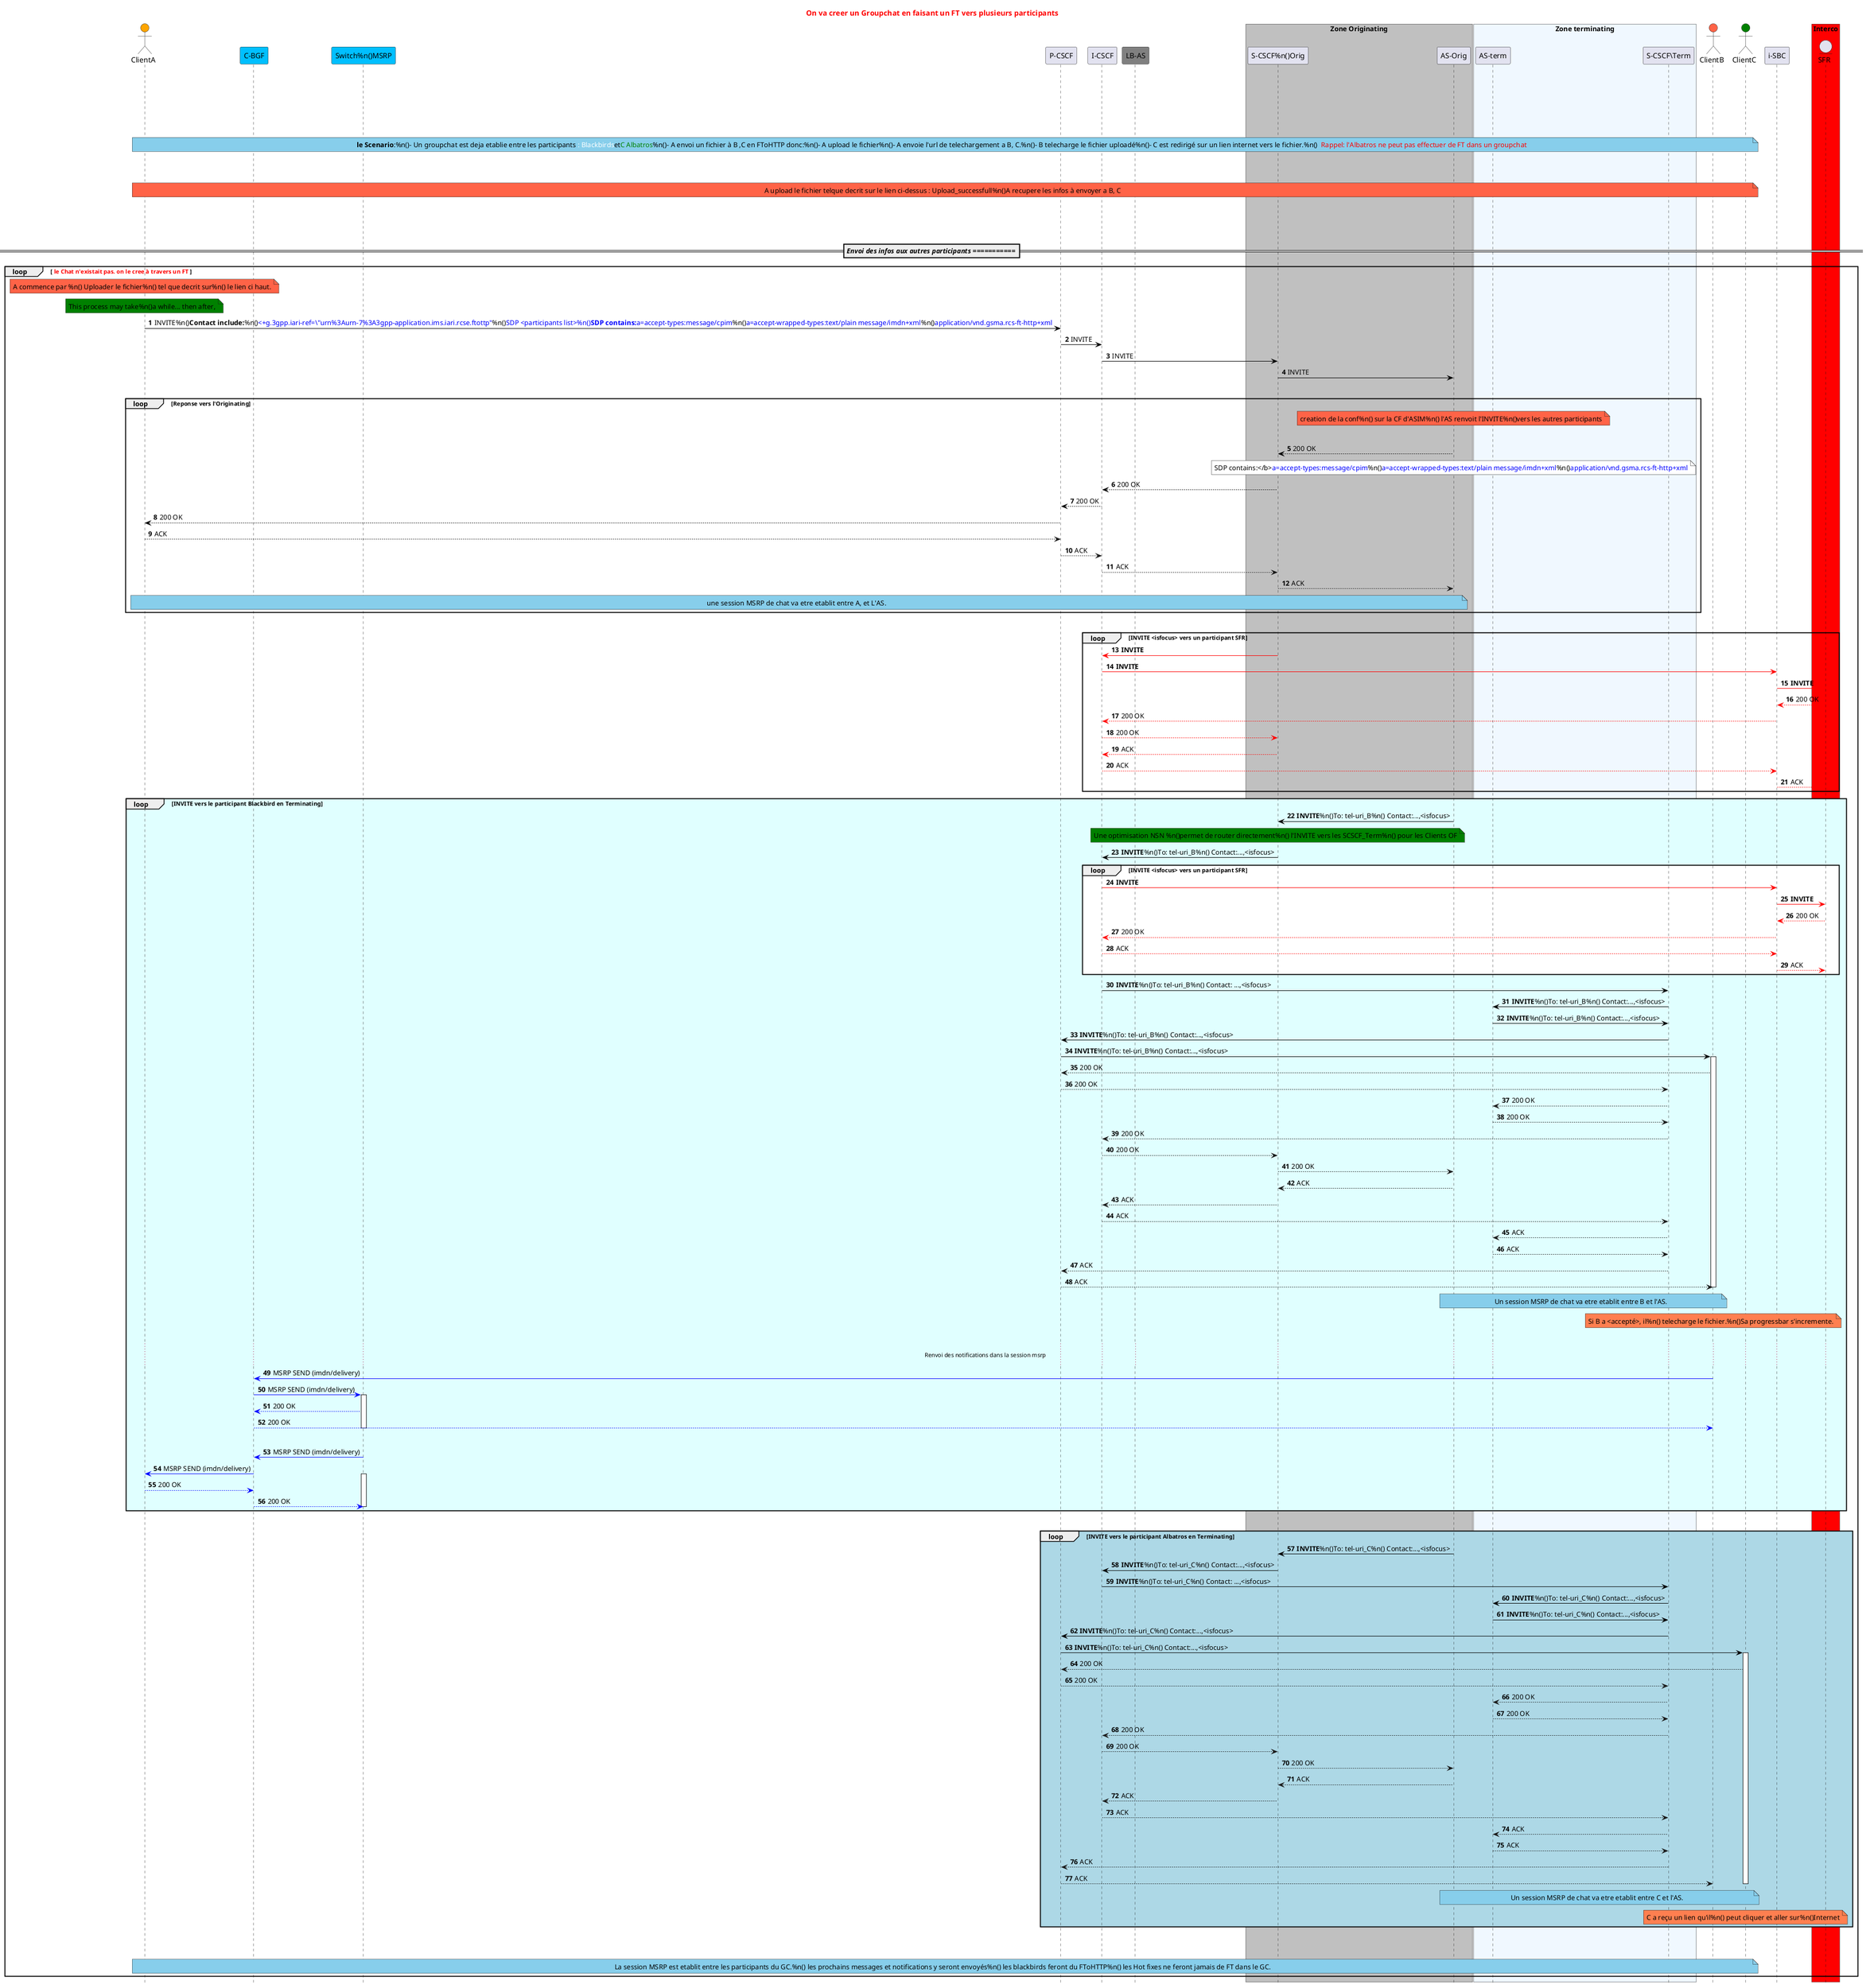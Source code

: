 {
  "sha1": "902x4chyfmcawv3vnqrx1vnb9ncohuy",
  "insertion": {
    "when": "2024-05-30T20:48:21.570Z",
    "user": "plantuml@gmail.com"
  }
}
@startuml
  Title: <color red> On va creer un Groupchat en faisant un FT vers plusieurs participants 
   hide footbox  
   autonumber 
   Actor ClientA as A #orange
  'participant "Reverse%n()ProxySSL" as PS
  'participant "Http Content%n() Server" as CS

  participant "C-BGF" as CBGF #deepskyblue
  participant "Switch%n()MSRP" as SW #deepskyblue
  participant "P-CSCF" as P
  participant "I-CSCF" as I
 'participant HSS as H #green 
  participant "LB-AS" as LB #gray
  |||
  box "Zone Originating" #silver
  participant "S-CSCF%n()Orig" as SO
  participant "AS-Orig" as ASO
  end box
  |||
  box "Zone terminating" #aliceblue
  participant "AS-term" as AST
  participant "S-CSCF\Term" as ST
  end box 
  Actor ClientB as B #tomato
  Actor ClientC as C #green
  |||
  participant "i-SBC" as isbc 
  box "Interco" #red 
  entity SFR 
   |||
 |||
 note over A,C #skyblue : <b>le Scenario</b>:%n()- Un groupchat est deja etablie entre les participants <color:white>: Blackbirds</color>et<color:green>C Albatros</color>%n()- A envoi un fichier à B ,C en FToHTTP donc:%n()- A upload le fichier%n()- A envoie l'url de telechargement a B, C.%n()- B telecharge le fichier uploadé%n()- C est redirigé sur un lien internet vers le fichier.%n() <color:red> Rappel: l'Albatros ne peut pas effectuer de FT dans un groupchat </color>

 |||
 |||
 note over A, C#tomato: A upload le fichier telque decrit sur le lien ci-dessus : Upload_successfull%n()A recupere les infos à envoyer a B, C
 |||
 |||
 |||
 ============= Envoi des infos aux autres participants =============
 loop <color red> le Chat n'existait pas. on le cree à travers un FT </color>
 note over A #tomato: A commence par %n() Uploader le fichier%n() tel que decrit sur%n() le lien ci haut.
 note over A #green: This process may take%n()a while... then after,
 A  -[#black]> P: INVITE%n()<b>Contact include:</b>%n()<color blue><+g.3gpp.iari-ref=\"urn%3Aurn-7%3A3gpp-application.ims.iari.rcse.ftottp"</color>%n()<color blue>SDP <participants list>%n()<b>SDP contains:</b><color blue>a=accept-types:message/cpim</color>%n()<color blue>a=accept-wrapped-types:text/plain message/imdn+xml</color>%n()<color blue>application/vnd.gsma.rcs-ft-http+xml</color>
 P -[#black]> I: INVITE
 I -[#black]> SO: INVITE
 SO -[#black]> ASO: INVITE
 |||
 loop Reponse vers l'Originating
 note over ASO #tomato: creation de la conf%n() sur la CF d'ASIM%n() l'AS renvoit l'INVITE%n()vers les autres participants 
 |||
 ASO -[#black]-> SO: 200 OK
note over ASO #white: SDP contains:</b><color blue>a=accept-types:message/cpim</color>%n()<color blue>a=accept-wrapped-types:text/plain message/imdn+xml</color>%n()<color blue>application/vnd.gsma.rcs-ft-http+xml</color>
 SO -[#black]-> I: 200 OK 
 I -[#black]->P: 200 OK
 P -[#black]-> A: 200 OK 
 A --> P: ACK
 P --> I: ACK
 I --> SO: ACK
 SO --> ASO: ACK
 note over A , ASO #skyblue: une session MSRP de chat va etre etablit entre A, et L'AS.
 end 
 |||
 
 loop INVITE <isfocus> vers un participant SFR
 SO -[#red]> I: <b>INVITE</b> 
 I -[#red]> isbc: <b>INVITE</b> 
 isbc -[#red]> SFR: <b>INVITE</b> 
 isbc <-[#red]-SFR: 200 OK
 I <-[#red]- isbc: 200 OK
 I -[#red]-> SO: 200 OK
 I <-[#red]- SO: ACK
 I -[#red]-> isbc: ACK
 isbc -[#red]-> SFR: ACK
 end 
  
 loop #lightcyan INVITE vers le participant Blackbird en Terminating
 ASO -[#black]> SO: <b>INVITE</b>%n()To: tel-uri_B%n() Contact:...,<isfocus>
note over SO #green: Une optimisation NSN %n()permet de router directement%n() l'INVITE vers les SCSCF_Term%n() pour les Clients OF
 SO -[#black]> I: <b>INVITE</b>%n()To: tel-uri_B%n() Contact:...,<isfocus>
loop #white INVITE <isfocus> vers un participant SFR
 I -[#red]> isbc: <b>INVITE</b> 
 isbc -[#red]> SFR: <b>INVITE</b> 
 isbc <-[#red]-SFR: 200 OK
 I <-[#red]- isbc: 200 OK
 I -[#red]-> isbc: ACK
 isbc -[#red]-> SFR: ACK
 end 

 I -[#black]> ST: <b>INVITE</b>%n()To: tel-uri_B%n() Contact: ...,<isfocus>
 ST -[#black]> AST: <b>INVITE</b>%n()To: tel-uri_B%n() Contact:...,<isfocus>
 AST -[#black]> ST: <b>INVITE</b>%n()To: tel-uri_B%n() Contact:...,<isfocus>
 ST -[#black]> P: <b>INVITE</b>%n()To: tel-uri_B%n() Contact:...,<isfocus>
 P -[#black]> B: <b>INVITE</b>%n()To: tel-uri_B%n() Contact:...,<isfocus>
 activate B
 P <-- B: 200 OK
 ST <-- P: 200 OK
 AST <-- ST: 200 OK 
 AST --> ST: 200 OK
 ST --> I: 200 OK
 I --> SO: 200 OK
 SO --> ASO: 200 OK 
 ASO --> SO: ACK
 SO --> I: ACK
 I --> ST: ACK 
 ST --> AST: ACK
 AST --> ST: ACK
 ST --> P: ACK
 P --> B: ACK
 deactivate B
 note over B , ASO #skyblue: Un session MSRP de chat va etre etablit entre B et l'AS.
 note over B #coral: Si B a <accepté>, il%n() telecharge le fichier.%n()Sa progressbar s'incremente.
 |||
 ... Renvoi des notifications dans la session msrp ...
 B -[#blue]> CBGF : MSRP SEND (imdn/delivery)
 SW <[#blue]- CBGF: MSRP SEND (imdn/delivery)
 activate SW
 CBGF <-[#blue]- SW: 200 OK
 B <-[#blue]- CBGF:200 OK
 deactivate SW
 |||
 SW -[#blue]> CBGF: MSRP SEND (imdn/delivery)
 A <[#blue]- CBGF: MSRP SEND (imdn/delivery)
 activate SW
 CBGF <-[#blue]- A: 200 OK
 CBGF -[#blue]-> SW: 200 OK
 deactivate SW

 end 
 |||
 loop #lightblue INVITE vers le participant Albatros en Terminating
 ASO -[#black]> SO: <b>INVITE</b>%n()To: tel-uri_C%n() Contact:...,<isfocus>

 SO -[#black]> I: <b>INVITE</b>%n()To: tel-uri_C%n() Contact:...,<isfocus>
 I -[#black]> ST: <b>INVITE</b>%n()To: tel-uri_C%n() Contact: ...,<isfocus>
 ST -[#black]> AST: <b>INVITE</b>%n()To: tel-uri_C%n() Contact:...,<isfocus>
 AST -[#black]> ST: <b>INVITE</b>%n()To: tel-uri_C%n() Contact:...,<isfocus>
 ST -[#black]> P: <b>INVITE</b>%n()To: tel-uri_C%n() Contact:...,<isfocus>
 P -[#black]> C: <b>INVITE</b>%n()To: tel-uri_C%n() Contact:...,<isfocus>
 activate C
 P <-- C: 200 OK
 ST <-- P: 200 OK
 AST <-- ST: 200 OK 
 AST --> ST: 200 OK
 ST --> I: 200 OK
 I --> SO: 200 OK
 SO --> ASO: 200 OK
 ASO --> SO: ACK
 SO --> I: ACK
 I --> ST: ACK 
 ST --> AST: ACK
 AST --> ST: ACK
 ST --> P: ACK
 P --> B: ACK
 deactivate C
 note over C , ASO #skyblue: Un session MSRP de chat va etre etablit entre C et l'AS.
 note over C #coral: C a reçu un lien qu'il%n() peut cliquer et aller sur%n()Internet
 end 
 |||
 |||
 note over A, C #skyblue: La session MSRP est etablit entre les participants du GC.%n() les prochains messages et notifications y seront envoyés%n() les blackbirds feront du FToHTTP%n() les Hot fixes ne feront jamais de FT dans le GC.
 end 
@enduml
